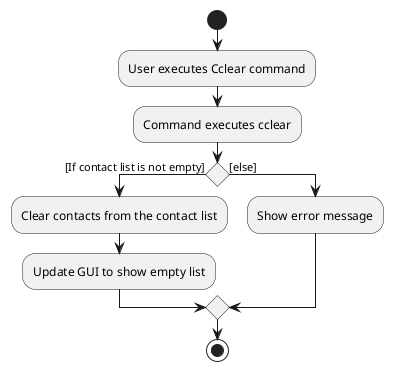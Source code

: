 @startuml
start
:User executes Cclear command;

'Since the beta syntax does not support placing the condition outside the
'diamond we place it as the true branch instead.
:Command executes cclear;

if () then ([If contact list is not empty])
    :Clear contacts from the contact list;
    :Update GUI to show empty list;
else ([else])
    :Show error message;
endif
stop
@enduml
